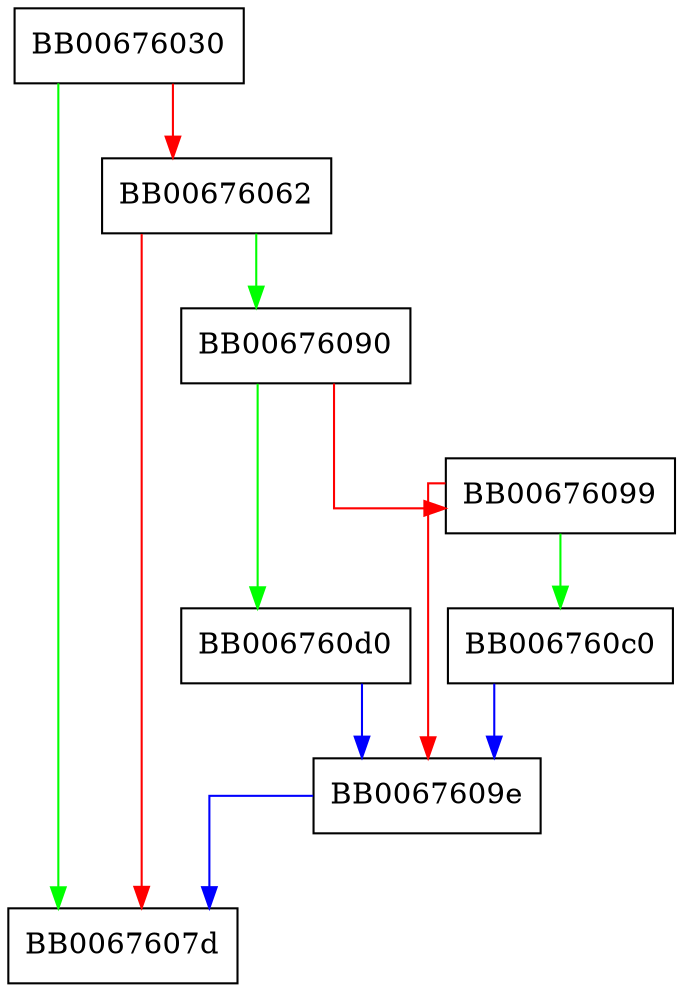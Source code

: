 digraph X509_STORE_CTX_get_obj_by_subject {
  node [shape="box"];
  graph [splines=ortho];
  BB00676030 -> BB0067607d [color="green"];
  BB00676030 -> BB00676062 [color="red"];
  BB00676062 -> BB00676090 [color="green"];
  BB00676062 -> BB0067607d [color="red"];
  BB00676090 -> BB006760d0 [color="green"];
  BB00676090 -> BB00676099 [color="red"];
  BB00676099 -> BB006760c0 [color="green"];
  BB00676099 -> BB0067609e [color="red"];
  BB0067609e -> BB0067607d [color="blue"];
  BB006760c0 -> BB0067609e [color="blue"];
  BB006760d0 -> BB0067609e [color="blue"];
}